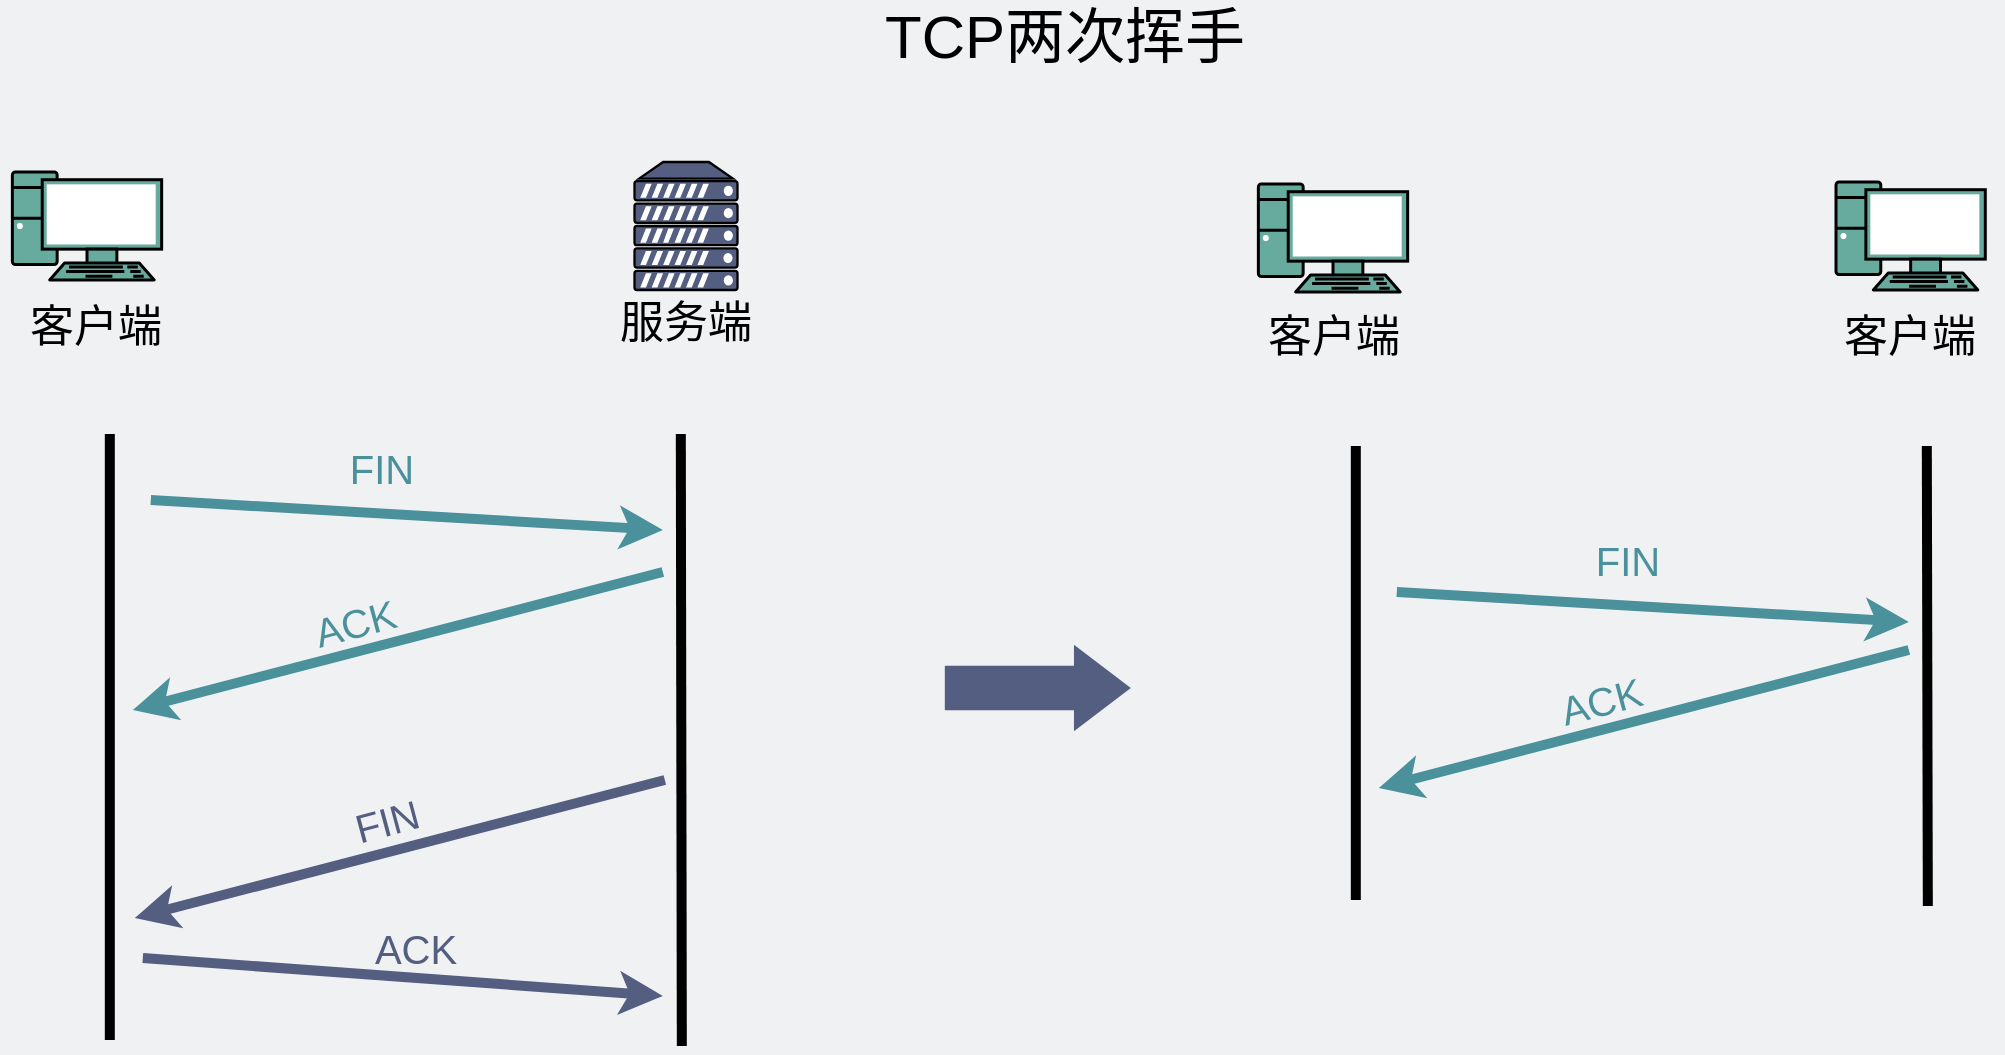 <mxfile version="14.9.5" type="github">
  <diagram id="3228e29e-7158-1315-38df-8450db1d8a1d" name="Page-1">
    <mxGraphModel dx="413" dy="-113" grid="0" gridSize="10" guides="1" tooltips="1" connect="1" arrows="1" fold="1" page="1" pageScale="1" pageWidth="600" pageHeight="600" background="#EFF1F3" math="0" shadow="0">
      <root>
        <mxCell id="0" />
        <mxCell id="1" parent="0" />
        <mxCell id="_KJd5dzx4qh3lxpyMWcO-2" value="" style="fontColor=#0066CC;verticalAlign=top;verticalLabelPosition=bottom;labelPosition=center;align=center;html=1;outlineConnect=0;gradientColor=none;gradientDirection=north;strokeWidth=2;shape=mxgraph.networks.pc;fillColor=#67AB9F;fontSize=30;" parent="1" vertex="1">
          <mxGeometry x="73.18" y="724" width="74.65" height="54" as="geometry" />
        </mxCell>
        <mxCell id="T-5VQnCJckOgUX1Wp16H-28" value="客户端" style="text;html=1;strokeColor=none;fillColor=none;align=center;verticalAlign=middle;whiteSpace=wrap;rounded=0;fontSize=22;" parent="1" vertex="1">
          <mxGeometry x="67" y="792" width="96" height="20" as="geometry" />
        </mxCell>
        <mxCell id="aH1-eks404bDhsACtXEq-4" value="&lt;font style=&quot;font-size: 30px&quot;&gt;TCP两次挥手&lt;/font&gt;" style="text;html=1;strokeColor=none;fillColor=none;align=center;verticalAlign=middle;whiteSpace=wrap;rounded=0;" parent="1" vertex="1">
          <mxGeometry x="401.91" y="642" width="395" height="28" as="geometry" />
        </mxCell>
        <mxCell id="aH1-eks404bDhsACtXEq-7" value="" style="endArrow=none;html=1;strokeWidth=5;" parent="1" edge="1">
          <mxGeometry width="50" height="50" relative="1" as="geometry">
            <mxPoint x="121.91" y="1158" as="sourcePoint" />
            <mxPoint x="121.91" y="855" as="targetPoint" />
          </mxGeometry>
        </mxCell>
        <mxCell id="aH1-eks404bDhsACtXEq-10" value="" style="endArrow=classic;html=1;strokeWidth=5;fontSize=20;strokeColor=#4A919B;" parent="1" edge="1">
          <mxGeometry width="50" height="50" relative="1" as="geometry">
            <mxPoint x="142.41" y="888" as="sourcePoint" />
            <mxPoint x="398.41" y="903" as="targetPoint" />
          </mxGeometry>
        </mxCell>
        <mxCell id="aH1-eks404bDhsACtXEq-11" value="&lt;font color=&quot;#4a919b&quot;&gt;FIN&lt;/font&gt;" style="text;html=1;strokeColor=none;fillColor=none;align=center;verticalAlign=middle;whiteSpace=wrap;rounded=0;fontSize=20;" parent="1" vertex="1">
          <mxGeometry x="212.41" y="861" width="92" height="21" as="geometry" />
        </mxCell>
        <mxCell id="aH1-eks404bDhsACtXEq-12" value="" style="endArrow=none;html=1;strokeWidth=5;startArrow=classic;startFill=1;endFill=0;strokeColor=#4A919B;" parent="1" edge="1">
          <mxGeometry width="50" height="50" relative="1" as="geometry">
            <mxPoint x="133.41" y="993" as="sourcePoint" />
            <mxPoint x="398.41" y="924" as="targetPoint" />
          </mxGeometry>
        </mxCell>
        <mxCell id="aH1-eks404bDhsACtXEq-13" value="" style="endArrow=classic;html=1;strokeWidth=5;strokeColor=#535E80;" parent="1" edge="1">
          <mxGeometry width="50" height="50" relative="1" as="geometry">
            <mxPoint x="138.41" y="1117" as="sourcePoint" />
            <mxPoint x="398.41" y="1136" as="targetPoint" />
          </mxGeometry>
        </mxCell>
        <mxCell id="aH1-eks404bDhsACtXEq-22" value="&lt;font color=&quot;#4a919b&quot;&gt;ACK&lt;/font&gt;" style="text;html=1;strokeColor=none;fillColor=none;align=center;verticalAlign=middle;whiteSpace=wrap;rounded=0;fontSize=20;rotation=-15;" parent="1" vertex="1">
          <mxGeometry x="110" y="932.92" width="269" height="32" as="geometry" />
        </mxCell>
        <mxCell id="YXoqQ_mGJv7HDvLP6CB5-1" value="" style="endArrow=none;html=1;strokeWidth=5;" parent="1" edge="1">
          <mxGeometry width="50" height="50" relative="1" as="geometry">
            <mxPoint x="407.91" y="1161" as="sourcePoint" />
            <mxPoint x="407.41" y="855" as="targetPoint" />
          </mxGeometry>
        </mxCell>
        <mxCell id="CZwPZS3a3ZRwMsVz8uld-1" value="" style="endArrow=none;html=1;strokeWidth=5;startArrow=classic;startFill=1;endFill=0;strokeColor=#535E80;" parent="1" edge="1">
          <mxGeometry width="50" height="50" relative="1" as="geometry">
            <mxPoint x="134.41" y="1097" as="sourcePoint" />
            <mxPoint x="399.41" y="1028" as="targetPoint" />
          </mxGeometry>
        </mxCell>
        <mxCell id="CZwPZS3a3ZRwMsVz8uld-2" value="&lt;font color=&quot;#535e80&quot;&gt;ACK&lt;/font&gt;" style="text;html=1;fillColor=none;align=center;verticalAlign=middle;whiteSpace=wrap;rounded=0;dashed=1;fontSize=20;rotation=0;" parent="1" vertex="1">
          <mxGeometry x="209.41" y="1102" width="132" height="20" as="geometry" />
        </mxCell>
        <mxCell id="CZwPZS3a3ZRwMsVz8uld-3" value="&lt;font color=&quot;#535e80&quot;&gt;FIN&lt;/font&gt;" style="text;html=1;strokeColor=none;fillColor=none;align=center;verticalAlign=middle;whiteSpace=wrap;rounded=0;fontSize=20;rotation=-15;" parent="1" vertex="1">
          <mxGeometry x="125.91" y="1032" width="269" height="32" as="geometry" />
        </mxCell>
        <mxCell id="6Hhxw88YENzdqIspsL2O-2" value="" style="fontColor=#0066CC;verticalAlign=top;verticalLabelPosition=bottom;labelPosition=center;align=center;html=1;outlineConnect=0;gradientColor=none;gradientDirection=north;strokeWidth=2;shape=mxgraph.networks.pc;fillColor=#67AB9F;fontSize=30;" parent="1" vertex="1">
          <mxGeometry x="696.18" y="730" width="74.65" height="54" as="geometry" />
        </mxCell>
        <mxCell id="6Hhxw88YENzdqIspsL2O-3" value="客户端" style="text;html=1;strokeColor=none;fillColor=none;align=center;verticalAlign=middle;whiteSpace=wrap;rounded=0;fontSize=22;" parent="1" vertex="1">
          <mxGeometry x="687.5" y="797" width="92" height="20" as="geometry" />
        </mxCell>
        <mxCell id="6Hhxw88YENzdqIspsL2O-4" value="" style="fontColor=#0066CC;verticalAlign=top;verticalLabelPosition=bottom;labelPosition=center;align=center;html=1;outlineConnect=0;gradientColor=none;gradientDirection=north;strokeWidth=2;shape=mxgraph.networks.server;fillColor=#535E80;" parent="1" vertex="1">
          <mxGeometry x="384.25" y="719" width="51.5" height="64" as="geometry" />
        </mxCell>
        <mxCell id="6Hhxw88YENzdqIspsL2O-6" value="" style="endArrow=none;html=1;strokeWidth=5;" parent="1" edge="1">
          <mxGeometry width="50" height="50" relative="1" as="geometry">
            <mxPoint x="744.91" y="1088" as="sourcePoint" />
            <mxPoint x="744.91" y="861" as="targetPoint" />
          </mxGeometry>
        </mxCell>
        <mxCell id="6Hhxw88YENzdqIspsL2O-7" value="" style="endArrow=classic;html=1;strokeWidth=5;fontSize=20;strokeColor=#4A919B;" parent="1" edge="1">
          <mxGeometry width="50" height="50" relative="1" as="geometry">
            <mxPoint x="765.41" y="934" as="sourcePoint" />
            <mxPoint x="1021.41" y="949" as="targetPoint" />
          </mxGeometry>
        </mxCell>
        <mxCell id="6Hhxw88YENzdqIspsL2O-8" value="&lt;font color=&quot;#4a919b&quot;&gt;FIN&lt;/font&gt;" style="text;html=1;fillColor=none;align=center;verticalAlign=middle;whiteSpace=wrap;rounded=0;fontSize=20;" parent="1" vertex="1">
          <mxGeometry x="835.41" y="907" width="92" height="21" as="geometry" />
        </mxCell>
        <mxCell id="6Hhxw88YENzdqIspsL2O-9" value="" style="endArrow=none;html=1;strokeWidth=5;startArrow=classic;startFill=1;endFill=0;strokeColor=#4A919B;" parent="1" edge="1">
          <mxGeometry width="50" height="50" relative="1" as="geometry">
            <mxPoint x="756.41" y="1032" as="sourcePoint" />
            <mxPoint x="1021.41" y="963" as="targetPoint" />
          </mxGeometry>
        </mxCell>
        <mxCell id="6Hhxw88YENzdqIspsL2O-16" value="&lt;font color=&quot;#4a919b&quot;&gt;ACK&lt;/font&gt;" style="text;html=1;fillColor=none;align=center;verticalAlign=middle;whiteSpace=wrap;rounded=0;fontSize=20;rotation=-15;" parent="1" vertex="1">
          <mxGeometry x="733" y="971.92" width="269" height="32" as="geometry" />
        </mxCell>
        <mxCell id="6Hhxw88YENzdqIspsL2O-17" value="" style="endArrow=none;html=1;strokeWidth=5;" parent="1" edge="1">
          <mxGeometry width="50" height="50" relative="1" as="geometry">
            <mxPoint x="1030.91" y="1091" as="sourcePoint" />
            <mxPoint x="1030.41" y="861" as="targetPoint" />
          </mxGeometry>
        </mxCell>
        <mxCell id="6Hhxw88YENzdqIspsL2O-31" value="" style="shape=flexArrow;endArrow=classic;html=1;strokeColor=none;width=22.286;endSize=9.143;fillColor=#535E80;" parent="1" edge="1">
          <mxGeometry width="50" height="50" relative="1" as="geometry">
            <mxPoint x="538.91" y="982" as="sourcePoint" />
            <mxPoint x="632.91" y="982" as="targetPoint" />
          </mxGeometry>
        </mxCell>
        <mxCell id="rzCz8ZgORsF8AYzStTLe-2" value="服务端" style="text;html=1;strokeColor=none;fillColor=none;align=center;verticalAlign=middle;whiteSpace=wrap;rounded=0;fontSize=22;" parent="1" vertex="1">
          <mxGeometry x="362" y="790" width="96" height="20" as="geometry" />
        </mxCell>
        <mxCell id="rzCz8ZgORsF8AYzStTLe-5" value="" style="fontColor=#0066CC;verticalAlign=top;verticalLabelPosition=bottom;labelPosition=center;align=center;html=1;outlineConnect=0;gradientColor=none;gradientDirection=north;strokeWidth=2;shape=mxgraph.networks.pc;fillColor=#67AB9F;fontSize=30;" parent="1" vertex="1">
          <mxGeometry x="985" y="729" width="74.65" height="54" as="geometry" />
        </mxCell>
        <mxCell id="rzCz8ZgORsF8AYzStTLe-6" value="客户端" style="text;html=1;strokeColor=none;fillColor=none;align=center;verticalAlign=middle;whiteSpace=wrap;rounded=0;fontSize=22;" parent="1" vertex="1">
          <mxGeometry x="976.32" y="797" width="92" height="20" as="geometry" />
        </mxCell>
      </root>
    </mxGraphModel>
  </diagram>
</mxfile>
